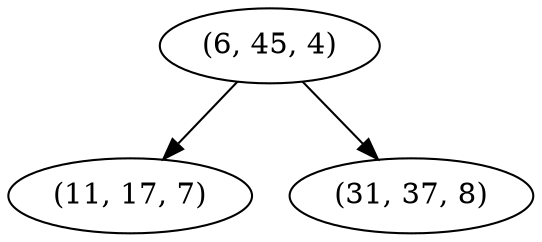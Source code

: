 digraph tree {
    "(6, 45, 4)";
    "(11, 17, 7)";
    "(31, 37, 8)";
    "(6, 45, 4)" -> "(11, 17, 7)";
    "(6, 45, 4)" -> "(31, 37, 8)";
}
